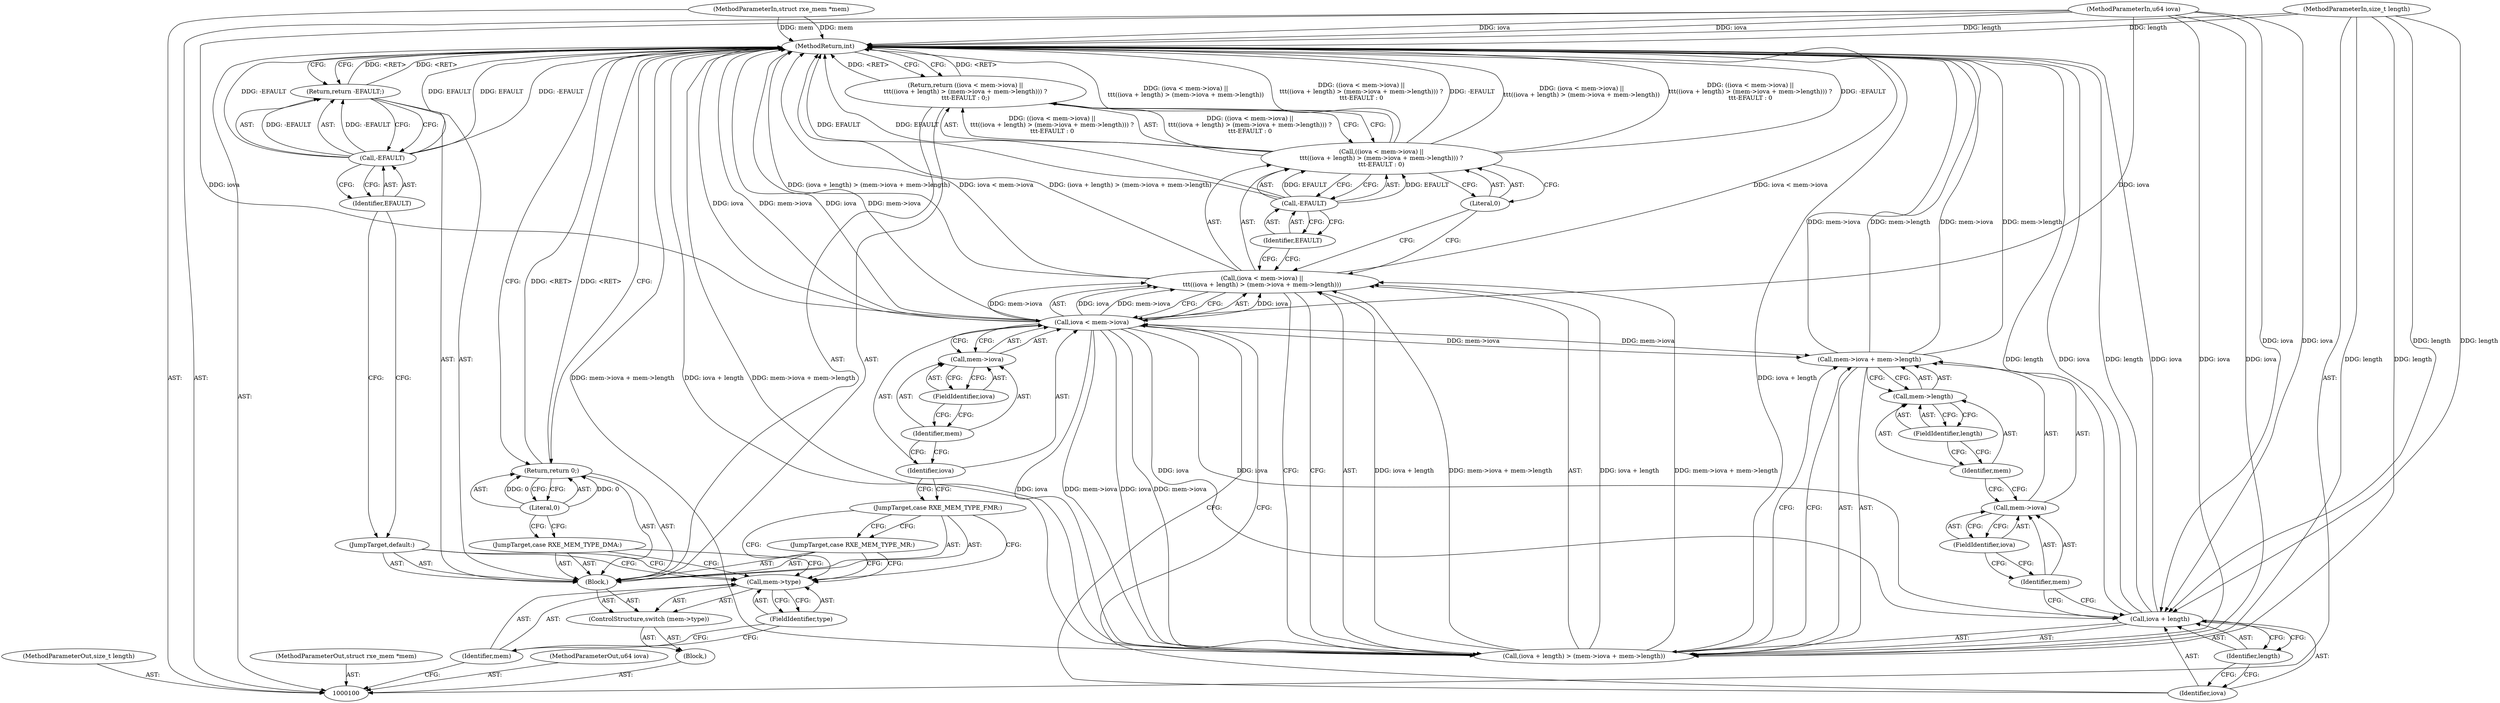 digraph "1_linux_647bf3d8a8e5777319da92af672289b2a6c4dc66" {
"1000141" [label="(MethodReturn,int)"];
"1000101" [label="(MethodParameterIn,struct rxe_mem *mem)"];
"1000184" [label="(MethodParameterOut,struct rxe_mem *mem)"];
"1000102" [label="(MethodParameterIn,u64 iova)"];
"1000185" [label="(MethodParameterOut,u64 iova)"];
"1000103" [label="(MethodParameterIn,size_t length)"];
"1000186" [label="(MethodParameterOut,size_t length)"];
"1000126" [label="(Identifier,length)"];
"1000127" [label="(Call,mem->iova + mem->length)"];
"1000128" [label="(Call,mem->iova)"];
"1000129" [label="(Identifier,mem)"];
"1000130" [label="(FieldIdentifier,iova)"];
"1000131" [label="(Call,mem->length)"];
"1000132" [label="(Identifier,mem)"];
"1000123" [label="(Call,(iova + length) > (mem->iova + mem->length))"];
"1000133" [label="(FieldIdentifier,length)"];
"1000124" [label="(Call,iova + length)"];
"1000125" [label="(Identifier,iova)"];
"1000136" [label="(Literal,0)"];
"1000134" [label="(Call,-EFAULT)"];
"1000135" [label="(Identifier,EFAULT)"];
"1000137" [label="(JumpTarget,default:)"];
"1000139" [label="(Call,-EFAULT)"];
"1000140" [label="(Identifier,EFAULT)"];
"1000138" [label="(Return,return -EFAULT;)"];
"1000104" [label="(Block,)"];
"1000105" [label="(ControlStructure,switch (mem->type))"];
"1000108" [label="(FieldIdentifier,type)"];
"1000109" [label="(Block,)"];
"1000106" [label="(Call,mem->type)"];
"1000107" [label="(Identifier,mem)"];
"1000110" [label="(JumpTarget,case RXE_MEM_TYPE_DMA:)"];
"1000111" [label="(Return,return 0;)"];
"1000112" [label="(Literal,0)"];
"1000113" [label="(JumpTarget,case RXE_MEM_TYPE_MR:)"];
"1000114" [label="(JumpTarget,case RXE_MEM_TYPE_FMR:)"];
"1000117" [label="(Call,(iova < mem->iova) ||\n\t\t\t((iova + length) > (mem->iova + mem->length)))"];
"1000118" [label="(Call,iova < mem->iova)"];
"1000119" [label="(Identifier,iova)"];
"1000120" [label="(Call,mem->iova)"];
"1000121" [label="(Identifier,mem)"];
"1000115" [label="(Return,return ((iova < mem->iova) ||\n\t\t\t((iova + length) > (mem->iova + mem->length))) ?\n\t\t\t-EFAULT : 0;)"];
"1000122" [label="(FieldIdentifier,iova)"];
"1000116" [label="(Call,((iova < mem->iova) ||\n\t\t\t((iova + length) > (mem->iova + mem->length))) ?\n\t\t\t-EFAULT : 0)"];
"1000141" -> "1000100"  [label="AST: "];
"1000141" -> "1000111"  [label="CFG: "];
"1000141" -> "1000115"  [label="CFG: "];
"1000141" -> "1000138"  [label="CFG: "];
"1000111" -> "1000141"  [label="DDG: <RET>"];
"1000138" -> "1000141"  [label="DDG: <RET>"];
"1000116" -> "1000141"  [label="DDG: (iova < mem->iova) ||\n\t\t\t((iova + length) > (mem->iova + mem->length))"];
"1000116" -> "1000141"  [label="DDG: ((iova < mem->iova) ||\n\t\t\t((iova + length) > (mem->iova + mem->length))) ?\n\t\t\t-EFAULT : 0"];
"1000116" -> "1000141"  [label="DDG: -EFAULT"];
"1000124" -> "1000141"  [label="DDG: length"];
"1000124" -> "1000141"  [label="DDG: iova"];
"1000139" -> "1000141"  [label="DDG: EFAULT"];
"1000139" -> "1000141"  [label="DDG: -EFAULT"];
"1000123" -> "1000141"  [label="DDG: mem->iova + mem->length"];
"1000123" -> "1000141"  [label="DDG: iova + length"];
"1000117" -> "1000141"  [label="DDG: iova < mem->iova"];
"1000117" -> "1000141"  [label="DDG: (iova + length) > (mem->iova + mem->length)"];
"1000102" -> "1000141"  [label="DDG: iova"];
"1000127" -> "1000141"  [label="DDG: mem->iova"];
"1000127" -> "1000141"  [label="DDG: mem->length"];
"1000118" -> "1000141"  [label="DDG: iova"];
"1000118" -> "1000141"  [label="DDG: mem->iova"];
"1000103" -> "1000141"  [label="DDG: length"];
"1000134" -> "1000141"  [label="DDG: EFAULT"];
"1000101" -> "1000141"  [label="DDG: mem"];
"1000115" -> "1000141"  [label="DDG: <RET>"];
"1000101" -> "1000100"  [label="AST: "];
"1000101" -> "1000141"  [label="DDG: mem"];
"1000184" -> "1000100"  [label="AST: "];
"1000102" -> "1000100"  [label="AST: "];
"1000102" -> "1000141"  [label="DDG: iova"];
"1000102" -> "1000118"  [label="DDG: iova"];
"1000102" -> "1000123"  [label="DDG: iova"];
"1000102" -> "1000124"  [label="DDG: iova"];
"1000185" -> "1000100"  [label="AST: "];
"1000103" -> "1000100"  [label="AST: "];
"1000103" -> "1000141"  [label="DDG: length"];
"1000103" -> "1000123"  [label="DDG: length"];
"1000103" -> "1000124"  [label="DDG: length"];
"1000186" -> "1000100"  [label="AST: "];
"1000126" -> "1000124"  [label="AST: "];
"1000126" -> "1000125"  [label="CFG: "];
"1000124" -> "1000126"  [label="CFG: "];
"1000127" -> "1000123"  [label="AST: "];
"1000127" -> "1000131"  [label="CFG: "];
"1000128" -> "1000127"  [label="AST: "];
"1000131" -> "1000127"  [label="AST: "];
"1000123" -> "1000127"  [label="CFG: "];
"1000127" -> "1000141"  [label="DDG: mem->iova"];
"1000127" -> "1000141"  [label="DDG: mem->length"];
"1000118" -> "1000127"  [label="DDG: mem->iova"];
"1000128" -> "1000127"  [label="AST: "];
"1000128" -> "1000130"  [label="CFG: "];
"1000129" -> "1000128"  [label="AST: "];
"1000130" -> "1000128"  [label="AST: "];
"1000132" -> "1000128"  [label="CFG: "];
"1000129" -> "1000128"  [label="AST: "];
"1000129" -> "1000124"  [label="CFG: "];
"1000130" -> "1000129"  [label="CFG: "];
"1000130" -> "1000128"  [label="AST: "];
"1000130" -> "1000129"  [label="CFG: "];
"1000128" -> "1000130"  [label="CFG: "];
"1000131" -> "1000127"  [label="AST: "];
"1000131" -> "1000133"  [label="CFG: "];
"1000132" -> "1000131"  [label="AST: "];
"1000133" -> "1000131"  [label="AST: "];
"1000127" -> "1000131"  [label="CFG: "];
"1000132" -> "1000131"  [label="AST: "];
"1000132" -> "1000128"  [label="CFG: "];
"1000133" -> "1000132"  [label="CFG: "];
"1000123" -> "1000117"  [label="AST: "];
"1000123" -> "1000127"  [label="CFG: "];
"1000124" -> "1000123"  [label="AST: "];
"1000127" -> "1000123"  [label="AST: "];
"1000117" -> "1000123"  [label="CFG: "];
"1000123" -> "1000141"  [label="DDG: mem->iova + mem->length"];
"1000123" -> "1000141"  [label="DDG: iova + length"];
"1000123" -> "1000117"  [label="DDG: iova + length"];
"1000123" -> "1000117"  [label="DDG: mem->iova + mem->length"];
"1000118" -> "1000123"  [label="DDG: iova"];
"1000118" -> "1000123"  [label="DDG: mem->iova"];
"1000102" -> "1000123"  [label="DDG: iova"];
"1000103" -> "1000123"  [label="DDG: length"];
"1000133" -> "1000131"  [label="AST: "];
"1000133" -> "1000132"  [label="CFG: "];
"1000131" -> "1000133"  [label="CFG: "];
"1000124" -> "1000123"  [label="AST: "];
"1000124" -> "1000126"  [label="CFG: "];
"1000125" -> "1000124"  [label="AST: "];
"1000126" -> "1000124"  [label="AST: "];
"1000129" -> "1000124"  [label="CFG: "];
"1000124" -> "1000141"  [label="DDG: length"];
"1000124" -> "1000141"  [label="DDG: iova"];
"1000118" -> "1000124"  [label="DDG: iova"];
"1000102" -> "1000124"  [label="DDG: iova"];
"1000103" -> "1000124"  [label="DDG: length"];
"1000125" -> "1000124"  [label="AST: "];
"1000125" -> "1000118"  [label="CFG: "];
"1000126" -> "1000125"  [label="CFG: "];
"1000136" -> "1000116"  [label="AST: "];
"1000136" -> "1000117"  [label="CFG: "];
"1000116" -> "1000136"  [label="CFG: "];
"1000134" -> "1000116"  [label="AST: "];
"1000134" -> "1000135"  [label="CFG: "];
"1000135" -> "1000134"  [label="AST: "];
"1000116" -> "1000134"  [label="CFG: "];
"1000134" -> "1000141"  [label="DDG: EFAULT"];
"1000134" -> "1000116"  [label="DDG: EFAULT"];
"1000135" -> "1000134"  [label="AST: "];
"1000135" -> "1000117"  [label="CFG: "];
"1000134" -> "1000135"  [label="CFG: "];
"1000137" -> "1000109"  [label="AST: "];
"1000137" -> "1000106"  [label="CFG: "];
"1000140" -> "1000137"  [label="CFG: "];
"1000139" -> "1000138"  [label="AST: "];
"1000139" -> "1000140"  [label="CFG: "];
"1000140" -> "1000139"  [label="AST: "];
"1000138" -> "1000139"  [label="CFG: "];
"1000139" -> "1000141"  [label="DDG: EFAULT"];
"1000139" -> "1000141"  [label="DDG: -EFAULT"];
"1000139" -> "1000138"  [label="DDG: -EFAULT"];
"1000140" -> "1000139"  [label="AST: "];
"1000140" -> "1000137"  [label="CFG: "];
"1000139" -> "1000140"  [label="CFG: "];
"1000138" -> "1000109"  [label="AST: "];
"1000138" -> "1000139"  [label="CFG: "];
"1000139" -> "1000138"  [label="AST: "];
"1000141" -> "1000138"  [label="CFG: "];
"1000138" -> "1000141"  [label="DDG: <RET>"];
"1000139" -> "1000138"  [label="DDG: -EFAULT"];
"1000104" -> "1000100"  [label="AST: "];
"1000105" -> "1000104"  [label="AST: "];
"1000105" -> "1000104"  [label="AST: "];
"1000106" -> "1000105"  [label="AST: "];
"1000109" -> "1000105"  [label="AST: "];
"1000108" -> "1000106"  [label="AST: "];
"1000108" -> "1000107"  [label="CFG: "];
"1000106" -> "1000108"  [label="CFG: "];
"1000109" -> "1000105"  [label="AST: "];
"1000110" -> "1000109"  [label="AST: "];
"1000111" -> "1000109"  [label="AST: "];
"1000113" -> "1000109"  [label="AST: "];
"1000114" -> "1000109"  [label="AST: "];
"1000115" -> "1000109"  [label="AST: "];
"1000137" -> "1000109"  [label="AST: "];
"1000138" -> "1000109"  [label="AST: "];
"1000106" -> "1000105"  [label="AST: "];
"1000106" -> "1000108"  [label="CFG: "];
"1000107" -> "1000106"  [label="AST: "];
"1000108" -> "1000106"  [label="AST: "];
"1000110" -> "1000106"  [label="CFG: "];
"1000113" -> "1000106"  [label="CFG: "];
"1000114" -> "1000106"  [label="CFG: "];
"1000137" -> "1000106"  [label="CFG: "];
"1000107" -> "1000106"  [label="AST: "];
"1000107" -> "1000100"  [label="CFG: "];
"1000108" -> "1000107"  [label="CFG: "];
"1000110" -> "1000109"  [label="AST: "];
"1000110" -> "1000106"  [label="CFG: "];
"1000112" -> "1000110"  [label="CFG: "];
"1000111" -> "1000109"  [label="AST: "];
"1000111" -> "1000112"  [label="CFG: "];
"1000112" -> "1000111"  [label="AST: "];
"1000141" -> "1000111"  [label="CFG: "];
"1000111" -> "1000141"  [label="DDG: <RET>"];
"1000112" -> "1000111"  [label="DDG: 0"];
"1000112" -> "1000111"  [label="AST: "];
"1000112" -> "1000110"  [label="CFG: "];
"1000111" -> "1000112"  [label="CFG: "];
"1000112" -> "1000111"  [label="DDG: 0"];
"1000113" -> "1000109"  [label="AST: "];
"1000113" -> "1000106"  [label="CFG: "];
"1000114" -> "1000113"  [label="CFG: "];
"1000114" -> "1000109"  [label="AST: "];
"1000114" -> "1000106"  [label="CFG: "];
"1000114" -> "1000113"  [label="CFG: "];
"1000119" -> "1000114"  [label="CFG: "];
"1000117" -> "1000116"  [label="AST: "];
"1000117" -> "1000118"  [label="CFG: "];
"1000117" -> "1000123"  [label="CFG: "];
"1000118" -> "1000117"  [label="AST: "];
"1000123" -> "1000117"  [label="AST: "];
"1000135" -> "1000117"  [label="CFG: "];
"1000136" -> "1000117"  [label="CFG: "];
"1000117" -> "1000141"  [label="DDG: iova < mem->iova"];
"1000117" -> "1000141"  [label="DDG: (iova + length) > (mem->iova + mem->length)"];
"1000118" -> "1000117"  [label="DDG: iova"];
"1000118" -> "1000117"  [label="DDG: mem->iova"];
"1000123" -> "1000117"  [label="DDG: iova + length"];
"1000123" -> "1000117"  [label="DDG: mem->iova + mem->length"];
"1000118" -> "1000117"  [label="AST: "];
"1000118" -> "1000120"  [label="CFG: "];
"1000119" -> "1000118"  [label="AST: "];
"1000120" -> "1000118"  [label="AST: "];
"1000125" -> "1000118"  [label="CFG: "];
"1000117" -> "1000118"  [label="CFG: "];
"1000118" -> "1000141"  [label="DDG: iova"];
"1000118" -> "1000141"  [label="DDG: mem->iova"];
"1000118" -> "1000117"  [label="DDG: iova"];
"1000118" -> "1000117"  [label="DDG: mem->iova"];
"1000102" -> "1000118"  [label="DDG: iova"];
"1000118" -> "1000123"  [label="DDG: iova"];
"1000118" -> "1000123"  [label="DDG: mem->iova"];
"1000118" -> "1000124"  [label="DDG: iova"];
"1000118" -> "1000127"  [label="DDG: mem->iova"];
"1000119" -> "1000118"  [label="AST: "];
"1000119" -> "1000114"  [label="CFG: "];
"1000121" -> "1000119"  [label="CFG: "];
"1000120" -> "1000118"  [label="AST: "];
"1000120" -> "1000122"  [label="CFG: "];
"1000121" -> "1000120"  [label="AST: "];
"1000122" -> "1000120"  [label="AST: "];
"1000118" -> "1000120"  [label="CFG: "];
"1000121" -> "1000120"  [label="AST: "];
"1000121" -> "1000119"  [label="CFG: "];
"1000122" -> "1000121"  [label="CFG: "];
"1000115" -> "1000109"  [label="AST: "];
"1000115" -> "1000116"  [label="CFG: "];
"1000116" -> "1000115"  [label="AST: "];
"1000141" -> "1000115"  [label="CFG: "];
"1000115" -> "1000141"  [label="DDG: <RET>"];
"1000116" -> "1000115"  [label="DDG: ((iova < mem->iova) ||\n\t\t\t((iova + length) > (mem->iova + mem->length))) ?\n\t\t\t-EFAULT : 0"];
"1000122" -> "1000120"  [label="AST: "];
"1000122" -> "1000121"  [label="CFG: "];
"1000120" -> "1000122"  [label="CFG: "];
"1000116" -> "1000115"  [label="AST: "];
"1000116" -> "1000134"  [label="CFG: "];
"1000116" -> "1000136"  [label="CFG: "];
"1000117" -> "1000116"  [label="AST: "];
"1000134" -> "1000116"  [label="AST: "];
"1000136" -> "1000116"  [label="AST: "];
"1000115" -> "1000116"  [label="CFG: "];
"1000116" -> "1000141"  [label="DDG: (iova < mem->iova) ||\n\t\t\t((iova + length) > (mem->iova + mem->length))"];
"1000116" -> "1000141"  [label="DDG: ((iova < mem->iova) ||\n\t\t\t((iova + length) > (mem->iova + mem->length))) ?\n\t\t\t-EFAULT : 0"];
"1000116" -> "1000141"  [label="DDG: -EFAULT"];
"1000116" -> "1000115"  [label="DDG: ((iova < mem->iova) ||\n\t\t\t((iova + length) > (mem->iova + mem->length))) ?\n\t\t\t-EFAULT : 0"];
"1000134" -> "1000116"  [label="DDG: EFAULT"];
}
